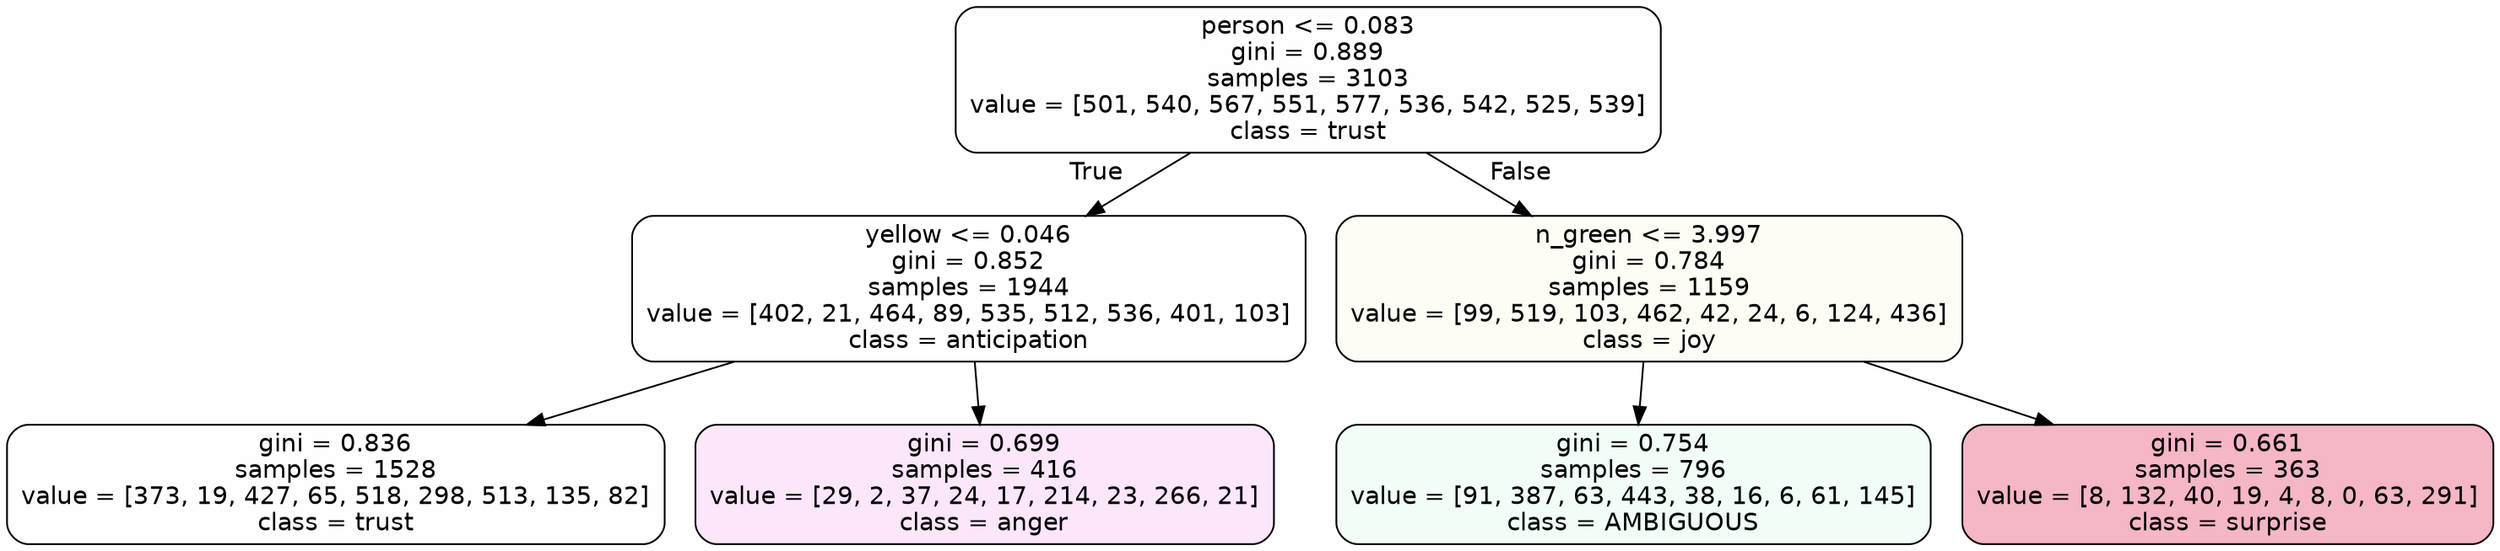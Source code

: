 digraph Tree {
node [shape=box, style="filled, rounded", color="black", fontname=helvetica] ;
edge [fontname=helvetica] ;
0 [label="person <= 0.083\ngini = 0.889\nsamples = 3103\nvalue = [501, 540, 567, 551, 577, 536, 542, 525, 539]\nclass = trust", fillcolor="#39d7e501"] ;
1 [label="yellow <= 0.046\ngini = 0.852\nsamples = 1944\nvalue = [402, 21, 464, 89, 535, 512, 536, 401, 103]\nclass = anticipation", fillcolor="#8139e500"] ;
0 -> 1 [labeldistance=2.5, labelangle=45, headlabel="True"] ;
2 [label="gini = 0.836\nsamples = 1528\nvalue = [373, 19, 427, 65, 518, 298, 513, 135, 82]\nclass = trust", fillcolor="#39d7e501"] ;
1 -> 2 ;
3 [label="gini = 0.699\nsamples = 416\nvalue = [29, 2, 37, 24, 17, 214, 23, 266, 21]\nclass = anger", fillcolor="#e539d720"] ;
1 -> 3 ;
4 [label="n_green <= 3.997\ngini = 0.784\nsamples = 1159\nvalue = [99, 519, 103, 462, 42, 24, 6, 124, 436]\nclass = joy", fillcolor="#d7e5390b"] ;
0 -> 4 [labeldistance=2.5, labelangle=-45, headlabel="False"] ;
5 [label="gini = 0.754\nsamples = 796\nvalue = [91, 387, 63, 443, 38, 16, 6, 61, 145]\nclass = AMBIGUOUS", fillcolor="#39e58111"] ;
4 -> 5 ;
6 [label="gini = 0.661\nsamples = 363\nvalue = [8, 132, 40, 19, 4, 8, 0, 63, 291]\nclass = surprise", fillcolor="#e539645e"] ;
4 -> 6 ;
}